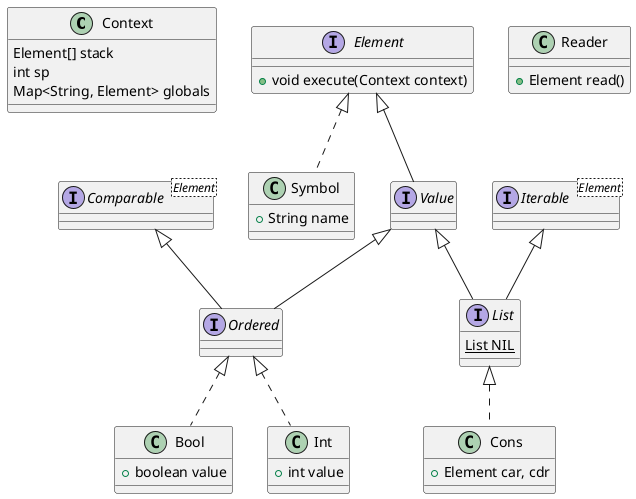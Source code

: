 @startuml
class Context {
  Element[] stack
  int sp
  Map<String, Element> globals
}
interface Element {
  +void execute(Context context)
}
interface Value
interface Ordered
interface Comparable<Element>
interface Iterable<Element>
class Int {
  +int value
}
class Bool {
  +boolean value
}
interface List {
  {static} List NIL
}
class Cons {
  +Element car, cdr
}
class Symbol {
  +String name
}
class Reader {
  +Element read()
}
Element <|-- Value
Value <|-- List
Iterable <|-- List
Value <|-- Ordered
Comparable <|-- Ordered
Ordered <|.. Int
Ordered <|.. Bool
List <|.. Cons
Element <|.. Symbol
@enduml